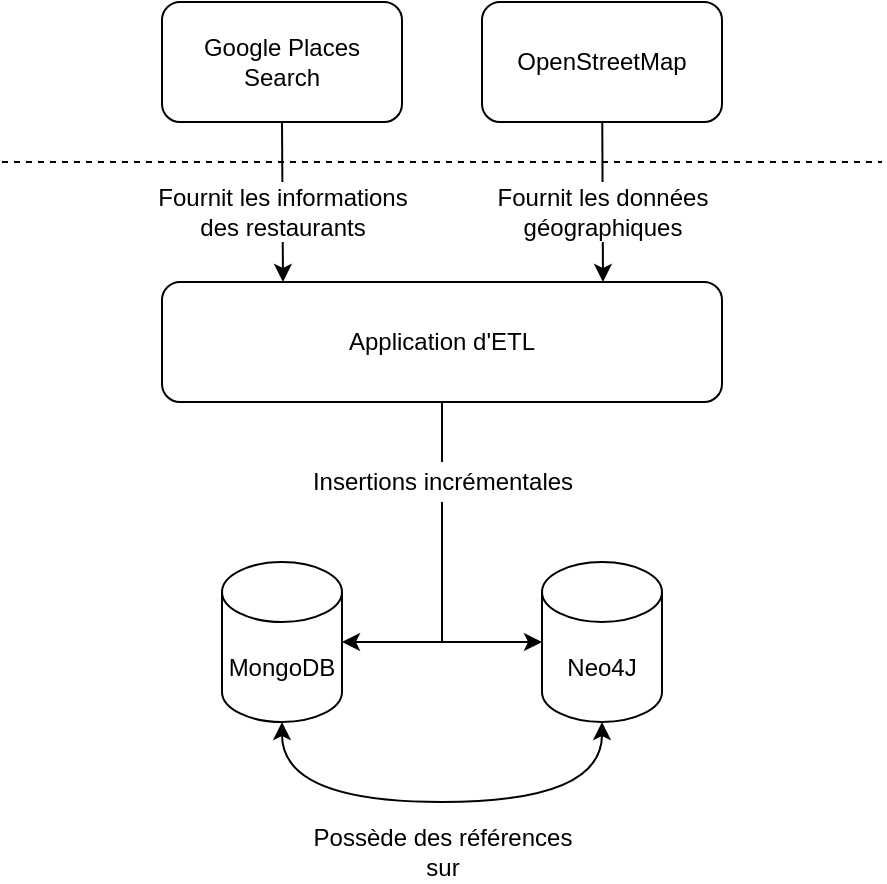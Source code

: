 <mxfile version="13.8.5" type="device" pages="3"><diagram id="QduwuBcghmxTFPfL8oSP" name="Page-1"><mxGraphModel dx="1538" dy="834" grid="1" gridSize="10" guides="1" tooltips="1" connect="1" arrows="1" fold="1" page="1" pageScale="1" pageWidth="2336" pageHeight="1654" math="0" shadow="0"><root><mxCell id="0"/><mxCell id="1" parent="0"/><mxCell id="x2gvdyxJuILONLPPg-23-1" value="MongoDB" style="shape=cylinder3;whiteSpace=wrap;html=1;boundedLbl=1;backgroundOutline=1;size=15;" parent="1" vertex="1"><mxGeometry x="750" y="520" width="60" height="80" as="geometry"/></mxCell><mxCell id="x2gvdyxJuILONLPPg-23-2" value="Google Places Search" style="rounded=1;whiteSpace=wrap;html=1;" parent="1" vertex="1"><mxGeometry x="720" y="240" width="120" height="60" as="geometry"/></mxCell><mxCell id="x2gvdyxJuILONLPPg-23-3" value="OpenStreetMap" style="rounded=1;whiteSpace=wrap;html=1;" parent="1" vertex="1"><mxGeometry x="880" y="240" width="120" height="60" as="geometry"/></mxCell><mxCell id="x2gvdyxJuILONLPPg-23-4" value="Neo4J" style="shape=cylinder3;whiteSpace=wrap;html=1;boundedLbl=1;backgroundOutline=1;size=15;" parent="1" vertex="1"><mxGeometry x="910" y="520" width="60" height="80" as="geometry"/></mxCell><mxCell id="x2gvdyxJuILONLPPg-23-5" value="Application d'ETL" style="rounded=1;whiteSpace=wrap;html=1;" parent="1" vertex="1"><mxGeometry x="720" y="380" width="280" height="60" as="geometry"/></mxCell><mxCell id="x2gvdyxJuILONLPPg-23-6" value="" style="endArrow=classic;html=1;" parent="1" source="x2gvdyxJuILONLPPg-23-3" edge="1"><mxGeometry width="50" height="50" relative="1" as="geometry"><mxPoint x="939.5" y="303" as="sourcePoint"/><mxPoint x="940.5" y="380" as="targetPoint"/></mxGeometry></mxCell><mxCell id="x2gvdyxJuILONLPPg-23-7" value="" style="endArrow=classic;html=1;exitX=0.5;exitY=1;exitDx=0;exitDy=0;" parent="1" source="x2gvdyxJuILONLPPg-23-2" edge="1"><mxGeometry width="50" height="50" relative="1" as="geometry"><mxPoint x="800" y="340" as="sourcePoint"/><mxPoint x="780.5" y="380" as="targetPoint"/></mxGeometry></mxCell><mxCell id="x2gvdyxJuILONLPPg-23-14" value="" style="endArrow=none;dashed=1;html=1;" parent="1" edge="1"><mxGeometry width="50" height="50" relative="1" as="geometry"><mxPoint x="640" y="320" as="sourcePoint"/><mxPoint x="1080" y="320" as="targetPoint"/></mxGeometry></mxCell><mxCell id="x2gvdyxJuILONLPPg-23-15" value="Fournit les données&lt;br&gt;géographiques" style="text;html=1;align=center;verticalAlign=middle;resizable=0;points=[];autosize=1;fillColor=#FFFFFF;" parent="1" vertex="1"><mxGeometry x="880" y="330" width="120" height="30" as="geometry"/></mxCell><mxCell id="x2gvdyxJuILONLPPg-23-18" value="Fournit les informations&lt;br&gt;des restaurants" style="text;html=1;align=center;verticalAlign=middle;resizable=0;points=[];autosize=1;fillColor=#FFFFFF;" parent="1" vertex="1"><mxGeometry x="710" y="330" width="140" height="30" as="geometry"/></mxCell><mxCell id="x2gvdyxJuILONLPPg-23-21" value="" style="endArrow=classic;startArrow=classic;html=1;exitX=1;exitY=0.5;exitDx=0;exitDy=0;exitPerimeter=0;entryX=0;entryY=0.5;entryDx=0;entryDy=0;entryPerimeter=0;" parent="1" source="x2gvdyxJuILONLPPg-23-1" target="x2gvdyxJuILONLPPg-23-4" edge="1"><mxGeometry width="50" height="50" relative="1" as="geometry"><mxPoint x="840" y="440" as="sourcePoint"/><mxPoint x="890" y="390" as="targetPoint"/></mxGeometry></mxCell><mxCell id="x2gvdyxJuILONLPPg-23-22" value="" style="endArrow=none;html=1;entryX=0.5;entryY=1;entryDx=0;entryDy=0;" parent="1" source="x2gvdyxJuILONLPPg-23-23" target="x2gvdyxJuILONLPPg-23-5" edge="1"><mxGeometry width="50" height="50" relative="1" as="geometry"><mxPoint x="860" y="560" as="sourcePoint"/><mxPoint x="890" y="390" as="targetPoint"/></mxGeometry></mxCell><mxCell id="x2gvdyxJuILONLPPg-23-23" value="Insertions incrémentales" style="text;html=1;align=center;verticalAlign=middle;resizable=0;points=[];autosize=1;fillColor=#FFFFFF;" parent="1" vertex="1"><mxGeometry x="785" y="470" width="150" height="20" as="geometry"/></mxCell><mxCell id="x2gvdyxJuILONLPPg-23-25" value="" style="endArrow=none;html=1;entryX=0.5;entryY=1;entryDx=0;entryDy=0;" parent="1" target="x2gvdyxJuILONLPPg-23-23" edge="1"><mxGeometry width="50" height="50" relative="1" as="geometry"><mxPoint x="860" y="560" as="sourcePoint"/><mxPoint x="860" y="440" as="targetPoint"/></mxGeometry></mxCell><mxCell id="x2gvdyxJuILONLPPg-23-26" value="Possède des références&lt;br&gt;sur" style="text;html=1;align=center;verticalAlign=middle;resizable=0;points=[];autosize=1;" parent="1" vertex="1"><mxGeometry x="790" y="650" width="140" height="30" as="geometry"/></mxCell><mxCell id="PJjJCIwgP4k1Q673OF15-2" value="" style="endArrow=classic;startArrow=classic;html=1;entryX=0.5;entryY=1;entryDx=0;entryDy=0;entryPerimeter=0;exitX=0.5;exitY=1;exitDx=0;exitDy=0;exitPerimeter=0;edgeStyle=orthogonalEdgeStyle;curved=1;" parent="1" source="x2gvdyxJuILONLPPg-23-1" target="x2gvdyxJuILONLPPg-23-4" edge="1"><mxGeometry width="50" height="50" relative="1" as="geometry"><mxPoint x="600" y="490" as="sourcePoint"/><mxPoint x="650" y="440" as="targetPoint"/><Array as="points"><mxPoint x="780" y="640"/><mxPoint x="940" y="640"/></Array></mxGeometry></mxCell></root></mxGraphModel></diagram><diagram id="qqm6ru_rhDQy-9sJtPys" name="Page-2"><mxGraphModel dx="1538" dy="834" grid="1" gridSize="10" guides="1" tooltips="1" connect="1" arrows="1" fold="1" page="1" pageScale="1" pageWidth="2336" pageHeight="1654" math="0" shadow="0"><root><mxCell id="1pYFhTmhp446iQCD__mD-0"/><mxCell id="1pYFhTmhp446iQCD__mD-1" parent="1pYFhTmhp446iQCD__mD-0"/><mxCell id="uu6YFOXQIHZAoFnP5mce-3" value="ETL" style="whiteSpace=wrap;html=1;aspect=fixed;fillColor=#FFFFFF;" parent="1pYFhTmhp446iQCD__mD-1" vertex="1"><mxGeometry x="400" y="40" width="80" height="80" as="geometry"/></mxCell><mxCell id="uu6YFOXQIHZAoFnP5mce-4" value="Google Places Search" style="whiteSpace=wrap;html=1;aspect=fixed;fillColor=#FFFFFF;" parent="1pYFhTmhp446iQCD__mD-1" vertex="1"><mxGeometry x="200" y="40" width="80" height="80" as="geometry"/></mxCell><mxCell id="uu6YFOXQIHZAoFnP5mce-5" value="OpenStreetMap" style="whiteSpace=wrap;html=1;aspect=fixed;fillColor=#FFFFFF;" parent="1pYFhTmhp446iQCD__mD-1" vertex="1"><mxGeometry x="200" y="320" width="80" height="80" as="geometry"/></mxCell><mxCell id="uu6YFOXQIHZAoFnP5mce-6" value="" style="endArrow=none;html=1;" parent="1pYFhTmhp446iQCD__mD-1" edge="1"><mxGeometry width="50" height="50" relative="1" as="geometry"><mxPoint x="240" y="280" as="sourcePoint"/><mxPoint x="240" y="130" as="targetPoint"/></mxGeometry></mxCell><mxCell id="uu6YFOXQIHZAoFnP5mce-7" value="" style="endArrow=none;html=1;" parent="1pYFhTmhp446iQCD__mD-1" edge="1"><mxGeometry width="50" height="50" relative="1" as="geometry"><mxPoint x="240" y="620" as="sourcePoint"/><mxPoint x="239.58" y="410" as="targetPoint"/></mxGeometry></mxCell><mxCell id="uu6YFOXQIHZAoFnP5mce-8" value="" style="endArrow=none;html=1;" parent="1pYFhTmhp446iQCD__mD-1" edge="1"><mxGeometry width="50" height="50" relative="1" as="geometry"><mxPoint x="440" y="620" as="sourcePoint"/><mxPoint x="439.5" y="130" as="targetPoint"/></mxGeometry></mxCell><mxCell id="uu6YFOXQIHZAoFnP5mce-9" value="" style="endArrow=classic;html=1;" parent="1pYFhTmhp446iQCD__mD-1" edge="1"><mxGeometry width="50" height="50" relative="1" as="geometry"><mxPoint x="430" y="160" as="sourcePoint"/><mxPoint x="250" y="160" as="targetPoint"/></mxGeometry></mxCell><mxCell id="uu6YFOXQIHZAoFnP5mce-11" value="getRestaurants" style="edgeLabel;html=1;align=center;verticalAlign=middle;resizable=0;points=[];" parent="uu6YFOXQIHZAoFnP5mce-9" vertex="1" connectable="0"><mxGeometry x="0.064" y="1" relative="1" as="geometry"><mxPoint x="7" as="offset"/></mxGeometry></mxCell><mxCell id="uu6YFOXQIHZAoFnP5mce-10" value="" style="endArrow=classic;html=1;" parent="1pYFhTmhp446iQCD__mD-1" edge="1"><mxGeometry width="50" height="50" relative="1" as="geometry"><mxPoint x="250" y="180" as="sourcePoint"/><mxPoint x="430" y="180" as="targetPoint"/></mxGeometry></mxCell><mxCell id="uu6YFOXQIHZAoFnP5mce-12" value="JSON" style="edgeLabel;html=1;align=center;verticalAlign=middle;resizable=0;points=[];" parent="uu6YFOXQIHZAoFnP5mce-10" vertex="1" connectable="0"><mxGeometry x="-0.009" y="2" relative="1" as="geometry"><mxPoint as="offset"/></mxGeometry></mxCell><mxCell id="uu6YFOXQIHZAoFnP5mce-15" value="MongoDB" style="shape=cylinder3;whiteSpace=wrap;html=1;boundedLbl=1;backgroundOutline=1;size=15;fillColor=#FFFFFF;" parent="1pYFhTmhp446iQCD__mD-1" vertex="1"><mxGeometry x="610" y="40" width="60" height="80" as="geometry"/></mxCell><mxCell id="uu6YFOXQIHZAoFnP5mce-16" value="" style="endArrow=none;html=1;" parent="1pYFhTmhp446iQCD__mD-1" edge="1"><mxGeometry width="50" height="50" relative="1" as="geometry"><mxPoint x="640" y="280" as="sourcePoint"/><mxPoint x="639.5" y="130" as="targetPoint"/></mxGeometry></mxCell><mxCell id="uu6YFOXQIHZAoFnP5mce-17" value="insertRestaurant" style="endArrow=classic;html=1;" parent="1pYFhTmhp446iQCD__mD-1" edge="1"><mxGeometry width="50" height="50" relative="1" as="geometry"><mxPoint x="450" y="200" as="sourcePoint"/><mxPoint x="630" y="200" as="targetPoint"/></mxGeometry></mxCell><mxCell id="uu6YFOXQIHZAoFnP5mce-18" value="" style="endArrow=classic;html=1;" parent="1pYFhTmhp446iQCD__mD-1" edge="1"><mxGeometry width="50" height="50" relative="1" as="geometry"><mxPoint x="650" y="200" as="sourcePoint"/><mxPoint x="650" y="220" as="targetPoint"/><Array as="points"><mxPoint x="680" y="200"/><mxPoint x="680" y="220"/></Array></mxGeometry></mxCell><mxCell id="uu6YFOXQIHZAoFnP5mce-19" value="db.collection.updateOne" style="text;html=1;align=center;verticalAlign=middle;resizable=0;points=[];autosize=1;" parent="1pYFhTmhp446iQCD__mD-1" vertex="1"><mxGeometry x="680" y="200" width="140" height="20" as="geometry"/></mxCell><mxCell id="uu6YFOXQIHZAoFnP5mce-22" value="" style="endArrow=classic;html=1;" parent="1pYFhTmhp446iQCD__mD-1" edge="1"><mxGeometry width="50" height="50" relative="1" as="geometry"><mxPoint x="430" y="220" as="sourcePoint"/><mxPoint x="430" y="240" as="targetPoint"/><Array as="points"><mxPoint x="400" y="220"/><mxPoint x="400" y="240"/></Array></mxGeometry></mxCell><mxCell id="uu6YFOXQIHZAoFnP5mce-24" value="Loop" style="text;html=1;align=center;verticalAlign=middle;resizable=0;points=[];autosize=1;" parent="1pYFhTmhp446iQCD__mD-1" vertex="1"><mxGeometry x="360" y="220" width="40" height="20" as="geometry"/></mxCell><mxCell id="uu6YFOXQIHZAoFnP5mce-25" value="" style="endArrow=classic;html=1;" parent="1pYFhTmhp446iQCD__mD-1" edge="1"><mxGeometry width="50" height="50" relative="1" as="geometry"><mxPoint x="430" y="440" as="sourcePoint"/><mxPoint x="250" y="440" as="targetPoint"/></mxGeometry></mxCell><mxCell id="uu6YFOXQIHZAoFnP5mce-26" value="getZones" style="edgeLabel;html=1;align=center;verticalAlign=middle;resizable=0;points=[];" parent="uu6YFOXQIHZAoFnP5mce-25" vertex="1" connectable="0"><mxGeometry x="0.064" y="1" relative="1" as="geometry"><mxPoint x="7" as="offset"/></mxGeometry></mxCell><mxCell id="uu6YFOXQIHZAoFnP5mce-27" value="" style="endArrow=classic;html=1;" parent="1pYFhTmhp446iQCD__mD-1" edge="1"><mxGeometry width="50" height="50" relative="1" as="geometry"><mxPoint x="250" y="460" as="sourcePoint"/><mxPoint x="430" y="460" as="targetPoint"/></mxGeometry></mxCell><mxCell id="uu6YFOXQIHZAoFnP5mce-28" value="JSON" style="edgeLabel;html=1;align=center;verticalAlign=middle;resizable=0;points=[];" parent="uu6YFOXQIHZAoFnP5mce-27" vertex="1" connectable="0"><mxGeometry x="-0.009" y="2" relative="1" as="geometry"><mxPoint as="offset"/></mxGeometry></mxCell><mxCell id="uu6YFOXQIHZAoFnP5mce-29" value="linsertWay" style="endArrow=classic;html=1;" parent="1pYFhTmhp446iQCD__mD-1" edge="1"><mxGeometry width="50" height="50" relative="1" as="geometry"><mxPoint x="450" y="480" as="sourcePoint"/><mxPoint x="630" y="480" as="targetPoint"/></mxGeometry></mxCell><mxCell id="uu6YFOXQIHZAoFnP5mce-33" value="" style="endArrow=classic;html=1;" parent="1pYFhTmhp446iQCD__mD-1" edge="1"><mxGeometry width="50" height="50" relative="1" as="geometry"><mxPoint x="650" y="480" as="sourcePoint"/><mxPoint x="650" y="500" as="targetPoint"/><Array as="points"><mxPoint x="680" y="480"/><mxPoint x="680" y="500"/></Array></mxGeometry></mxCell><mxCell id="uu6YFOXQIHZAoFnP5mce-34" value="MATCH" style="text;html=1;align=center;verticalAlign=middle;resizable=0;points=[];autosize=1;" parent="1pYFhTmhp446iQCD__mD-1" vertex="1"><mxGeometry x="680" y="480" width="60" height="20" as="geometry"/></mxCell><mxCell id="uu6YFOXQIHZAoFnP5mce-35" value="" style="endArrow=classic;html=1;" parent="1pYFhTmhp446iQCD__mD-1" edge="1"><mxGeometry width="50" height="50" relative="1" as="geometry"><mxPoint x="650" y="520" as="sourcePoint"/><mxPoint x="650" y="540" as="targetPoint"/><Array as="points"><mxPoint x="680" y="520"/><mxPoint x="680" y="540"/></Array></mxGeometry></mxCell><mxCell id="uu6YFOXQIHZAoFnP5mce-36" value="CREATE" style="text;html=1;align=center;verticalAlign=middle;resizable=0;points=[];autosize=1;" parent="1pYFhTmhp446iQCD__mD-1" vertex="1"><mxGeometry x="680" y="520" width="60" height="20" as="geometry"/></mxCell><mxCell id="uu6YFOXQIHZAoFnP5mce-37" value="Neo4j" style="shape=cylinder3;whiteSpace=wrap;html=1;boundedLbl=1;backgroundOutline=1;size=15;fillColor=#FFFFFF;" parent="1pYFhTmhp446iQCD__mD-1" vertex="1"><mxGeometry x="610" y="320" width="60" height="80" as="geometry"/></mxCell><mxCell id="uu6YFOXQIHZAoFnP5mce-38" value="" style="endArrow=none;html=1;" parent="1pYFhTmhp446iQCD__mD-1" edge="1"><mxGeometry width="50" height="50" relative="1" as="geometry"><mxPoint x="640" y="620" as="sourcePoint"/><mxPoint x="639.58" y="415" as="targetPoint"/></mxGeometry></mxCell><mxCell id="uu6YFOXQIHZAoFnP5mce-39" value="linkWays" style="endArrow=classic;html=1;" parent="1pYFhTmhp446iQCD__mD-1" edge="1"><mxGeometry width="50" height="50" relative="1" as="geometry"><mxPoint x="450" y="580" as="sourcePoint"/><mxPoint x="630" y="580" as="targetPoint"/></mxGeometry></mxCell><mxCell id="uu6YFOXQIHZAoFnP5mce-40" value="" style="endArrow=classic;html=1;" parent="1pYFhTmhp446iQCD__mD-1" edge="1"><mxGeometry width="50" height="50" relative="1" as="geometry"><mxPoint x="430" y="500" as="sourcePoint"/><mxPoint x="430" y="520" as="targetPoint"/><Array as="points"><mxPoint x="400" y="500"/><mxPoint x="400" y="520"/></Array></mxGeometry></mxCell><mxCell id="uu6YFOXQIHZAoFnP5mce-41" value="Loop" style="text;html=1;align=center;verticalAlign=middle;resizable=0;points=[];autosize=1;" parent="1pYFhTmhp446iQCD__mD-1" vertex="1"><mxGeometry x="360" y="500" width="40" height="20" as="geometry"/></mxCell><mxCell id="uu6YFOXQIHZAoFnP5mce-42" value="" style="endArrow=classic;html=1;" parent="1pYFhTmhp446iQCD__mD-1" edge="1"><mxGeometry width="50" height="50" relative="1" as="geometry"><mxPoint x="650" y="580" as="sourcePoint"/><mxPoint x="650" y="600" as="targetPoint"/><Array as="points"><mxPoint x="680" y="580"/><mxPoint x="680" y="600"/></Array></mxGeometry></mxCell><mxCell id="uu6YFOXQIHZAoFnP5mce-43" value="MATCH" style="text;html=1;align=center;verticalAlign=middle;resizable=0;points=[];autosize=1;" parent="1pYFhTmhp446iQCD__mD-1" vertex="1"><mxGeometry x="680" y="580" width="60" height="20" as="geometry"/></mxCell><mxCell id="uu6YFOXQIHZAoFnP5mce-44" value="" style="endArrow=classic;html=1;" parent="1pYFhTmhp446iQCD__mD-1" edge="1"><mxGeometry width="50" height="50" relative="1" as="geometry"><mxPoint x="430" y="540" as="sourcePoint"/><mxPoint x="430" y="560" as="targetPoint"/><Array as="points"><mxPoint x="400" y="540"/><mxPoint x="400" y="560"/></Array></mxGeometry></mxCell><mxCell id="uu6YFOXQIHZAoFnP5mce-45" value="Filtre les relations" style="text;html=1;align=center;verticalAlign=middle;resizable=0;points=[];autosize=1;" parent="1pYFhTmhp446iQCD__mD-1" vertex="1"><mxGeometry x="290" y="540" width="110" height="20" as="geometry"/></mxCell><mxCell id="uu6YFOXQIHZAoFnP5mce-49" value="" style="rounded=0;whiteSpace=wrap;html=1;fillColor=none;" parent="1pYFhTmhp446iQCD__mD-1" vertex="1"><mxGeometry x="630" y="510" width="210" height="40" as="geometry"/></mxCell><mxCell id="uu6YFOXQIHZAoFnP5mce-51" value="&lt;b&gt;if not exists&lt;/b&gt;" style="text;html=1;align=center;verticalAlign=middle;resizable=0;points=[];autosize=1;" parent="1pYFhTmhp446iQCD__mD-1" vertex="1"><mxGeometry x="760" y="550" width="80" height="20" as="geometry"/></mxCell><mxCell id="icsnJCuygmNgyCInmZIM-0" value="&lt;b&gt;upsert mode&lt;/b&gt;" style="text;html=1;align=center;verticalAlign=middle;resizable=0;points=[];autosize=1;" vertex="1" parent="1pYFhTmhp446iQCD__mD-1"><mxGeometry x="750" y="230" width="90" height="20" as="geometry"/></mxCell><mxCell id="icsnJCuygmNgyCInmZIM-1" value="" style="rounded=0;whiteSpace=wrap;html=1;fillColor=none;" vertex="1" parent="1pYFhTmhp446iQCD__mD-1"><mxGeometry x="630" y="190" width="210" height="40" as="geometry"/></mxCell></root></mxGraphModel></diagram><diagram id="Y_pJfq_dXUfJvyY4FkQ5" name="Page-3"><mxGraphModel dx="1538" dy="834" grid="1" gridSize="10" guides="1" tooltips="1" connect="1" arrows="1" fold="1" page="1" pageScale="1" pageWidth="2336" pageHeight="1654" math="0" shadow="0"><root><mxCell id="USofy_wJYoQ18sdc7Shj-0"/><mxCell id="USofy_wJYoQ18sdc7Shj-1" parent="USofy_wJYoQ18sdc7Shj-0"/><mxCell id="USofy_wJYoQ18sdc7Shj-4" value="Google Places Search" style="rounded=1;whiteSpace=wrap;html=1;fillColor=#FFFFFF;" parent="USofy_wJYoQ18sdc7Shj-1" vertex="1"><mxGeometry x="280" y="50" width="120" height="60" as="geometry"/></mxCell><mxCell id="USofy_wJYoQ18sdc7Shj-6" value="" style="endArrow=none;dashed=1;html=1;" parent="USofy_wJYoQ18sdc7Shj-1" edge="1"><mxGeometry width="50" height="50" relative="1" as="geometry"><mxPoint x="200" y="130" as="sourcePoint"/><mxPoint x="680" y="130" as="targetPoint"/></mxGeometry></mxCell><mxCell id="USofy_wJYoQ18sdc7Shj-7" value="OpenStreetMap" style="rounded=1;whiteSpace=wrap;html=1;fillColor=#FFFFFF;" parent="USofy_wJYoQ18sdc7Shj-1" vertex="1"><mxGeometry x="480" y="50" width="120" height="60" as="geometry"/></mxCell><mxCell id="USofy_wJYoQ18sdc7Shj-8" value="" style="rhombus;whiteSpace=wrap;html=1;fillColor=#FFFFFF;" parent="USofy_wJYoQ18sdc7Shj-1" vertex="1"><mxGeometry x="320" y="200" width="40" height="40" as="geometry"/></mxCell><mxCell id="USofy_wJYoQ18sdc7Shj-9" value="" style="rhombus;whiteSpace=wrap;html=1;fillColor=#FFFFFF;" parent="USofy_wJYoQ18sdc7Shj-1" vertex="1"><mxGeometry x="520" y="200" width="40" height="40" as="geometry"/></mxCell><mxCell id="USofy_wJYoQ18sdc7Shj-10" value="" style="rhombus;whiteSpace=wrap;html=1;fillColor=#FFFFFF;" parent="USofy_wJYoQ18sdc7Shj-1" vertex="1"><mxGeometry x="520" y="320" width="40" height="40" as="geometry"/></mxCell><mxCell id="USofy_wJYoQ18sdc7Shj-11" value="" style="rhombus;whiteSpace=wrap;html=1;fillColor=#FFFFFF;" parent="USofy_wJYoQ18sdc7Shj-1" vertex="1"><mxGeometry x="320" y="320" width="40" height="40" as="geometry"/></mxCell><mxCell id="MB9vpIkNwY7qu1aXJXF7-1" value="" style="endArrow=classic;html=1;exitX=0.5;exitY=1;exitDx=0;exitDy=0;entryX=0.5;entryY=0;entryDx=0;entryDy=0;" parent="USofy_wJYoQ18sdc7Shj-1" source="USofy_wJYoQ18sdc7Shj-7" target="USofy_wJYoQ18sdc7Shj-9" edge="1"><mxGeometry width="50" height="50" relative="1" as="geometry"><mxPoint x="540" y="110" as="sourcePoint"/><mxPoint x="540" y="210" as="targetPoint"/></mxGeometry></mxCell><mxCell id="MB9vpIkNwY7qu1aXJXF7-2" value="" style="endArrow=classic;html=1;exitX=0.5;exitY=1;exitDx=0;exitDy=0;" parent="USofy_wJYoQ18sdc7Shj-1" edge="1"><mxGeometry width="50" height="50" relative="1" as="geometry"><mxPoint x="339.5" y="110" as="sourcePoint"/><mxPoint x="340" y="200" as="targetPoint"/></mxGeometry></mxCell><mxCell id="TBxl86JGxNq0Z3oRnFie-0" value="Fournit les données&lt;br&gt;géographiques" style="text;html=1;align=center;verticalAlign=middle;resizable=0;points=[];autosize=1;fillColor=#FFFFFF;" parent="USofy_wJYoQ18sdc7Shj-1" vertex="1"><mxGeometry x="480" y="150" width="120" height="30" as="geometry"/></mxCell><mxCell id="bC4r-cbK5VRIkdW0GNVX-0" value="Fournit les informations&lt;br&gt;des restaurants" style="text;html=1;align=center;verticalAlign=middle;resizable=0;points=[];autosize=1;fillColor=#FFFFFF;" parent="USofy_wJYoQ18sdc7Shj-1" vertex="1"><mxGeometry x="270" y="150" width="140" height="30" as="geometry"/></mxCell><mxCell id="MB9vpIkNwY7qu1aXJXF7-3" value="" style="endArrow=classic;html=1;exitX=0.5;exitY=1;exitDx=0;exitDy=0;" parent="USofy_wJYoQ18sdc7Shj-1" source="USofy_wJYoQ18sdc7Shj-9" target="USofy_wJYoQ18sdc7Shj-10" edge="1"><mxGeometry width="50" height="50" relative="1" as="geometry"><mxPoint x="650" y="430" as="sourcePoint"/><mxPoint x="700" y="380" as="targetPoint"/></mxGeometry></mxCell><mxCell id="MB9vpIkNwY7qu1aXJXF7-4" value="" style="endArrow=classic;html=1;exitX=0.5;exitY=1;exitDx=0;exitDy=0;entryX=0.5;entryY=0;entryDx=0;entryDy=0;" parent="USofy_wJYoQ18sdc7Shj-1" source="USofy_wJYoQ18sdc7Shj-8" target="USofy_wJYoQ18sdc7Shj-11" edge="1"><mxGeometry width="50" height="50" relative="1" as="geometry"><mxPoint x="339.5" y="250" as="sourcePoint"/><mxPoint x="339.5" y="290" as="targetPoint"/></mxGeometry></mxCell><mxCell id="MB9vpIkNwY7qu1aXJXF7-5" value="Sélection des valeurs&lt;br&gt;à conserver" style="text;html=1;align=center;verticalAlign=middle;resizable=0;points=[];autosize=1;fillColor=#FFFFFF;" parent="USofy_wJYoQ18sdc7Shj-1" vertex="1"><mxGeometry x="270" y="255" width="130" height="30" as="geometry"/></mxCell><mxCell id="MB9vpIkNwY7qu1aXJXF7-6" value="" style="rhombus;whiteSpace=wrap;html=1;fillColor=#FFFFFF;" parent="USofy_wJYoQ18sdc7Shj-1" vertex="1"><mxGeometry x="520" y="440" width="40" height="40" as="geometry"/></mxCell><mxCell id="MB9vpIkNwY7qu1aXJXF7-8" value="Filtre des noeuds de&lt;br&gt;piste cyclable" style="text;html=1;align=center;verticalAlign=middle;resizable=0;points=[];autosize=1;fillColor=#FFFFFF;" parent="USofy_wJYoQ18sdc7Shj-1" vertex="1"><mxGeometry x="475" y="255" width="120" height="30" as="geometry"/></mxCell><mxCell id="MB9vpIkNwY7qu1aXJXF7-10" value="" style="endArrow=classic;html=1;exitX=0.5;exitY=1;exitDx=0;exitDy=0;" parent="USofy_wJYoQ18sdc7Shj-1" edge="1"><mxGeometry width="50" height="50" relative="1" as="geometry"><mxPoint x="539.5" y="360" as="sourcePoint"/><mxPoint x="539.5" y="440" as="targetPoint"/></mxGeometry></mxCell><mxCell id="MB9vpIkNwY7qu1aXJXF7-11" value="Sélection des valeurs&lt;br&gt;à conserver" style="text;html=1;align=center;verticalAlign=middle;resizable=0;points=[];autosize=1;fillColor=#FFFFFF;" parent="USofy_wJYoQ18sdc7Shj-1" vertex="1"><mxGeometry x="475" y="380" width="130" height="30" as="geometry"/></mxCell><mxCell id="MB9vpIkNwY7qu1aXJXF7-13" value="MongoDB" style="shape=cylinder3;whiteSpace=wrap;html=1;boundedLbl=1;backgroundOutline=1;size=15;fillColor=#FFFFFF;" parent="USofy_wJYoQ18sdc7Shj-1" vertex="1"><mxGeometry x="310" y="560" width="60" height="80" as="geometry"/></mxCell><mxCell id="MB9vpIkNwY7qu1aXJXF7-14" value="Neo4J" style="shape=cylinder3;whiteSpace=wrap;html=1;boundedLbl=1;backgroundOutline=1;size=15;fillColor=#FFFFFF;" parent="USofy_wJYoQ18sdc7Shj-1" vertex="1"><mxGeometry x="510" y="560" width="60" height="80" as="geometry"/></mxCell><mxCell id="MB9vpIkNwY7qu1aXJXF7-16" value="" style="endArrow=none;dashed=1;html=1;exitX=0.5;exitY=0;exitDx=0;exitDy=0;exitPerimeter=0;" parent="USofy_wJYoQ18sdc7Shj-1" source="MB9vpIkNwY7qu1aXJXF7-14" edge="1"><mxGeometry width="50" height="50" relative="1" as="geometry"><mxPoint x="490" y="530" as="sourcePoint"/><mxPoint x="540" y="480" as="targetPoint"/></mxGeometry></mxCell><mxCell id="MB9vpIkNwY7qu1aXJXF7-17" value="" style="endArrow=none;dashed=1;html=1;exitX=0.5;exitY=0;exitDx=0;exitDy=0;exitPerimeter=0;" parent="USofy_wJYoQ18sdc7Shj-1" source="MB9vpIkNwY7qu1aXJXF7-13" edge="1"><mxGeometry width="50" height="50" relative="1" as="geometry"><mxPoint x="339.5" y="440" as="sourcePoint"/><mxPoint x="339.5" y="360" as="targetPoint"/></mxGeometry></mxCell></root></mxGraphModel></diagram></mxfile>